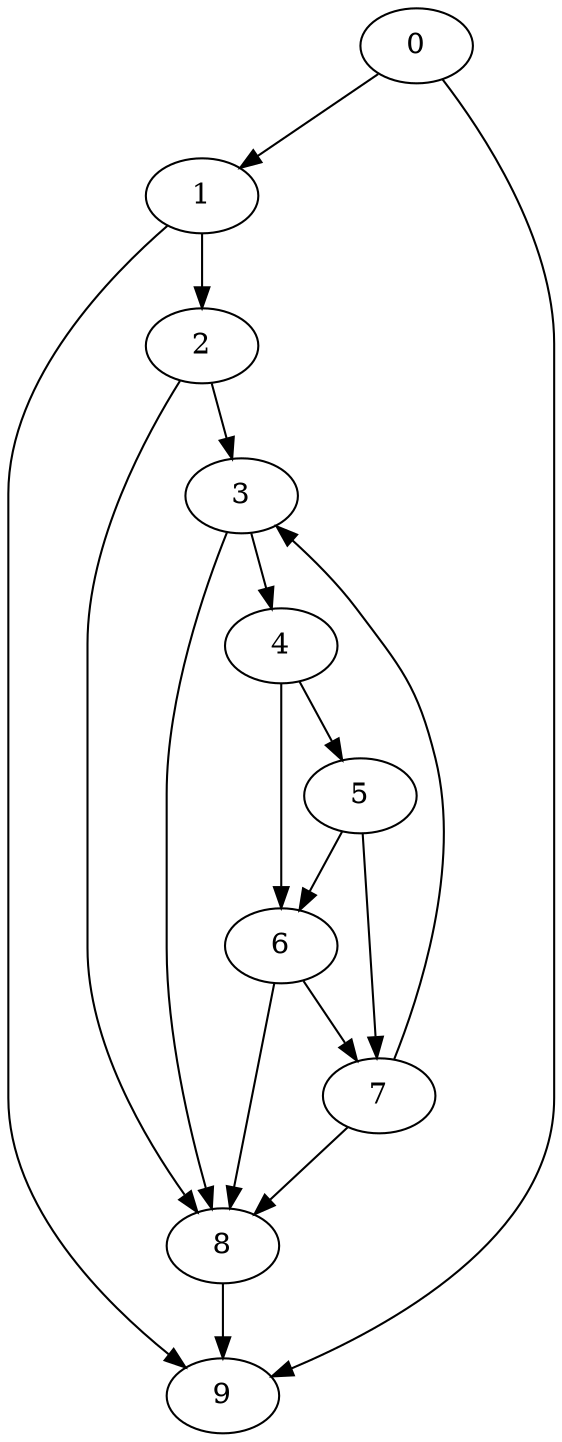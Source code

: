 digraph {
	0
	1
	2
	3
	4
	5
	6
	7
	8
	9
	1 -> 2
	2 -> 3
	7 -> 3
	3 -> 4
	4 -> 6
	5 -> 6
	4 -> 5
	6 -> 7
	5 -> 7
	6 -> 8
	7 -> 8
	2 -> 8
	3 -> 8
	0 -> 9
	1 -> 9
	8 -> 9
	0 -> 1
}
